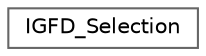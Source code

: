 digraph "Gráfico de jerarquía de clases"
{
 // LATEX_PDF_SIZE
  bgcolor="transparent";
  edge [fontname=Helvetica,fontsize=10,labelfontname=Helvetica,labelfontsize=10];
  node [fontname=Helvetica,fontsize=10,shape=box,height=0.2,width=0.4];
  rankdir="LR";
  Node0 [id="Node000000",label="IGFD_Selection",height=0.2,width=0.4,color="grey40", fillcolor="white", style="filled",URL="$da/d00/struct_i_g_f_d___selection.html",tooltip=" "];
}
